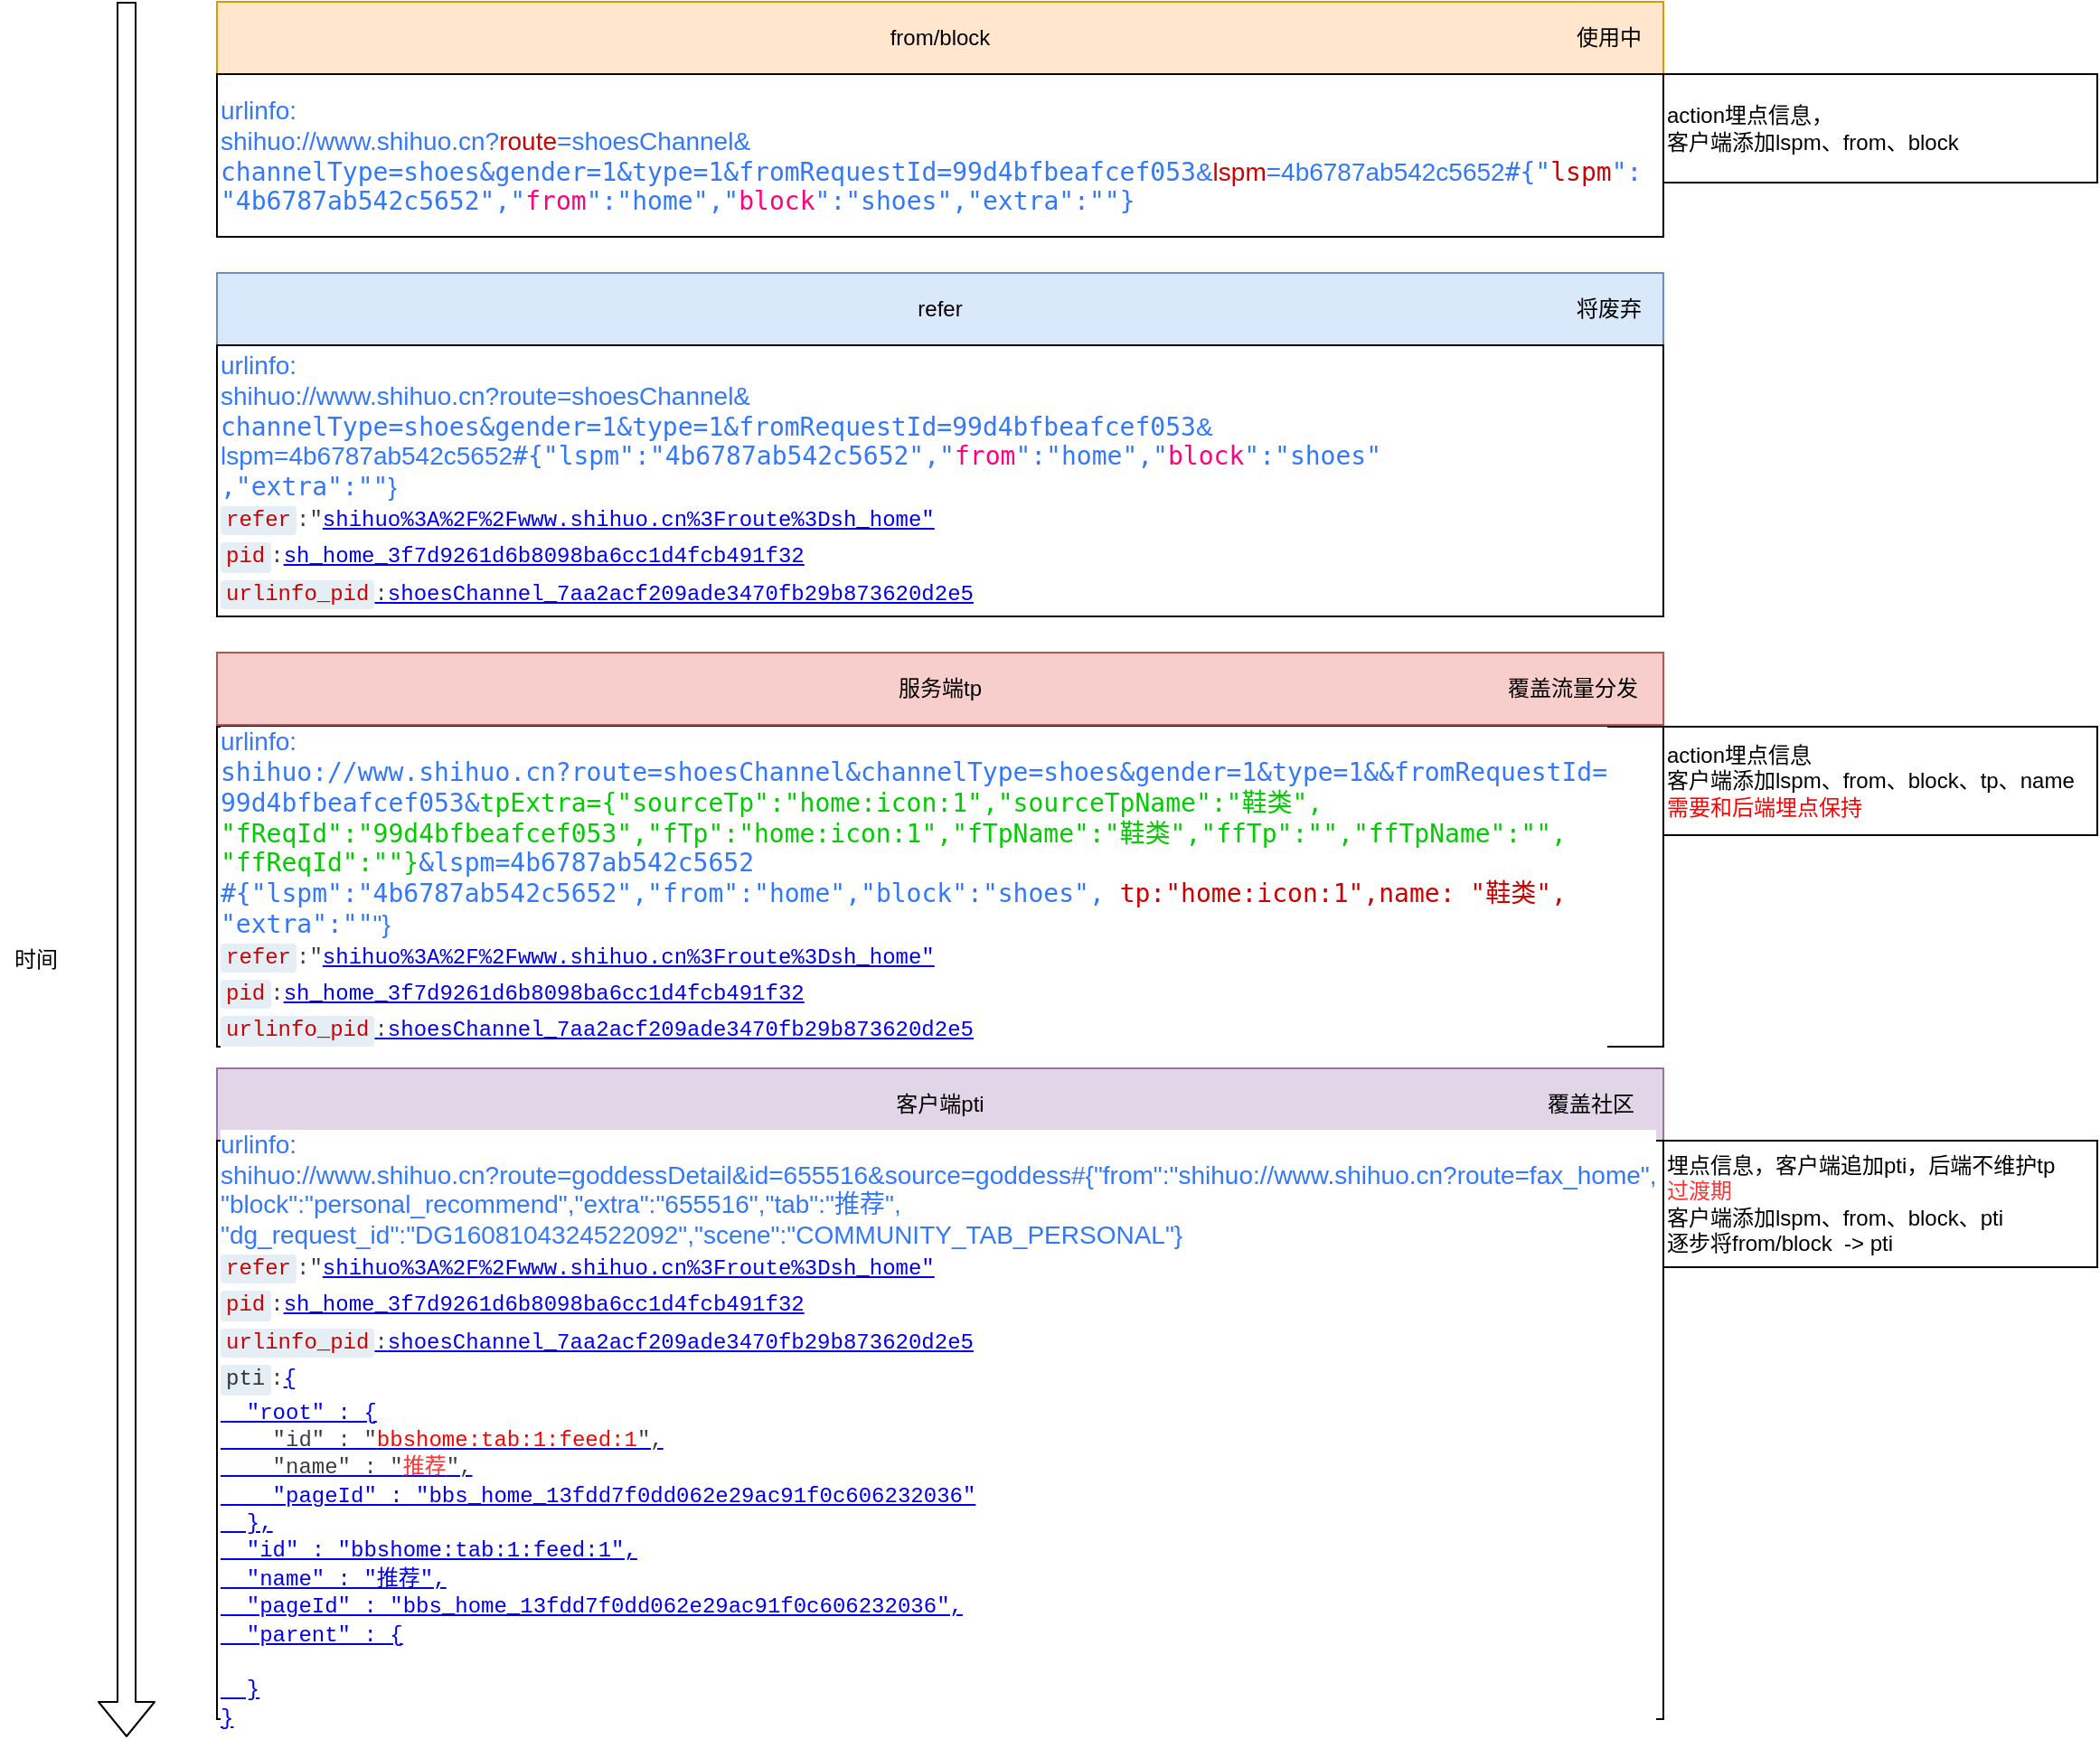 <mxfile version="14.0.3" type="github">
  <diagram id="xUHhYSMgkNHKWiF-0Hop" name="Page-1">
    <mxGraphModel dx="2253" dy="714" grid="1" gridSize="10" guides="1" tooltips="1" connect="1" arrows="1" fold="1" page="1" pageScale="1" pageWidth="827" pageHeight="1169" math="0" shadow="0">
      <root>
        <mxCell id="0" />
        <mxCell id="1" parent="0" />
        <mxCell id="vlLqHwzeVavDZOC4SfYF-1" value="from/block" style="rounded=0;whiteSpace=wrap;html=1;fillColor=#ffe6cc;strokeColor=#d79b00;" vertex="1" parent="1">
          <mxGeometry x="80" y="90" width="800" height="40" as="geometry" />
        </mxCell>
        <mxCell id="vlLqHwzeVavDZOC4SfYF-2" value="" style="shape=flexArrow;endArrow=classic;html=1;" edge="1" parent="1">
          <mxGeometry width="50" height="50" relative="1" as="geometry">
            <mxPoint x="30" y="90" as="sourcePoint" />
            <mxPoint x="30" y="1050" as="targetPoint" />
          </mxGeometry>
        </mxCell>
        <mxCell id="vlLqHwzeVavDZOC4SfYF-3" value="refer" style="rounded=0;whiteSpace=wrap;html=1;fillColor=#dae8fc;strokeColor=#6c8ebf;" vertex="1" parent="1">
          <mxGeometry x="80" y="240" width="800" height="40" as="geometry" />
        </mxCell>
        <mxCell id="vlLqHwzeVavDZOC4SfYF-4" value="服务端tp" style="rounded=0;whiteSpace=wrap;html=1;fillColor=#f8cecc;strokeColor=#b85450;" vertex="1" parent="1">
          <mxGeometry x="80" y="450" width="800" height="40" as="geometry" />
        </mxCell>
        <mxCell id="vlLqHwzeVavDZOC4SfYF-5" value="时间" style="text;html=1;strokeColor=none;fillColor=none;align=center;verticalAlign=middle;whiteSpace=wrap;rounded=0;" vertex="1" parent="1">
          <mxGeometry x="-40" y="610" width="40" height="20" as="geometry" />
        </mxCell>
        <mxCell id="vlLqHwzeVavDZOC4SfYF-6" value="客户端pti" style="rounded=0;whiteSpace=wrap;html=1;fillColor=#e1d5e7;strokeColor=#9673a6;" vertex="1" parent="1">
          <mxGeometry x="80" y="680" width="800" height="40" as="geometry" />
        </mxCell>
        <mxCell id="vlLqHwzeVavDZOC4SfYF-7" value="&lt;pre style=&quot;box-sizing: border-box ; font-size: 14px ; background-color: rgb(255 , 255 , 255) ; font-family: &amp;#34;pingfang sc&amp;#34; , &amp;#34;microsoft yahei&amp;#34; &amp;#34;important&amp;#34; ; overflow-wrap: break-word ; word-break: break-all ; padding: 0px ; margin-top: 0px ; margin-bottom: 0px ; background-image: none ; border: none ; color: rgb(50 , 120 , 251)&quot;&gt;&lt;span style=&quot;font-family: &amp;#34;helvetica&amp;#34; ; white-space: normal&quot;&gt;urlinfo:&lt;/span&gt;&lt;/pre&gt;&lt;pre style=&quot;box-sizing: border-box ; font-size: 14px ; background-color: rgb(255 , 255 , 255) ; overflow-wrap: break-word ; word-break: break-all ; padding: 0px ; margin-top: 0px ; margin-bottom: 0px ; background-image: none ; border: none&quot;&gt;&lt;span style=&quot;font-family: &amp;#34;helvetica&amp;#34; ; white-space: normal&quot;&gt;&lt;font color=&quot;#3278fb&quot;&gt;shihuo://www.shihuo.cn?&lt;/font&gt;&lt;font color=&quot;#cc0000&quot;&gt;route&lt;/font&gt;&lt;font color=&quot;#3278fb&quot;&gt;=shoesChannel&amp;amp;&lt;/font&gt;&lt;/span&gt;&lt;font color=&quot;#3278fb&quot;&gt;&lt;br&gt;&lt;/font&gt;&lt;/pre&gt;&lt;pre style=&quot;box-sizing: border-box ; font-size: 14px ; background-color: rgb(255 , 255 , 255) ; overflow-wrap: break-word ; word-break: break-all ; padding: 0px ; margin-top: 0px ; margin-bottom: 0px ; background-image: none ; border: none&quot;&gt;&lt;code style=&quot;color: rgb(50 , 120 , 251) ; box-sizing: border-box ; overflow-wrap: break-word ; word-break: break-all ; padding: 0px ; margin: 0px ; background: none ; border: none&quot;&gt;channelType=shoes&amp;amp;gender=1&amp;amp;type=1&lt;/code&gt;&lt;font color=&quot;#3278fb&quot;&gt;&amp;amp;fromRequestId=99d4bfbeafcef053&lt;/font&gt;&lt;span style=&quot;color: rgb(50 , 120 , 251) ; font-family: &amp;#34;helvetica&amp;#34; ; white-space: normal&quot;&gt;&amp;amp;&lt;/span&gt;&lt;span style=&quot;font-family: &amp;#34;helvetica&amp;#34; ; white-space: normal&quot;&gt;&lt;font color=&quot;#cc0000&quot;&gt;lspm&lt;/font&gt;&lt;/span&gt;&lt;span style=&quot;color: rgb(50 , 120 , 251) ; font-family: &amp;#34;helvetica&amp;#34; ; white-space: normal&quot;&gt;=4b6787ab542c5652&lt;/span&gt;&lt;font color=&quot;#3278fb&quot;&gt;#{&quot;&lt;/font&gt;&lt;font color=&quot;#cc0000&quot;&gt;lspm&lt;/font&gt;&lt;font color=&quot;#3278fb&quot;&gt;&quot;:&lt;/font&gt;&lt;/pre&gt;&lt;pre style=&quot;box-sizing: border-box ; font-size: 14px ; background-color: rgb(255 , 255 , 255) ; overflow-wrap: break-word ; word-break: break-all ; padding: 0px ; margin-top: 0px ; margin-bottom: 0px ; background-image: none ; border: none&quot;&gt;&lt;font color=&quot;#3278fb&quot;&gt;&quot;4b6787ab542c5652&quot;,&lt;/font&gt;&lt;code style=&quot;white-space: normal ; box-sizing: border-box ; overflow-wrap: break-word ; word-break: break-all ; padding: 0px ; margin: 0px ; background: none ; border: none&quot;&gt;&lt;font color=&quot;#3278fb&quot;&gt;&quot;&lt;/font&gt;&lt;font color=&quot;#ff0080&quot;&gt;from&lt;/font&gt;&lt;font color=&quot;#3278fb&quot;&gt;&quot;:&quot;home&quot;,&quot;&lt;/font&gt;&lt;font color=&quot;#ff0080&quot;&gt;block&lt;/font&gt;&lt;font color=&quot;#3278fb&quot;&gt;&quot;:&quot;shoes&quot;,&quot;extra&quot;:&quot;&quot;}&lt;/font&gt;&lt;/code&gt;&lt;/pre&gt;" style="rounded=0;whiteSpace=wrap;html=1;align=left;" vertex="1" parent="1">
          <mxGeometry x="80" y="130" width="800" height="90" as="geometry" />
        </mxCell>
        <mxCell id="vlLqHwzeVavDZOC4SfYF-8" value="使用中" style="text;html=1;strokeColor=none;fillColor=none;align=center;verticalAlign=middle;whiteSpace=wrap;rounded=0;" vertex="1" parent="1">
          <mxGeometry x="830" y="100" width="40" height="20" as="geometry" />
        </mxCell>
        <mxCell id="vlLqHwzeVavDZOC4SfYF-9" value="将废弃" style="text;html=1;strokeColor=none;fillColor=none;align=center;verticalAlign=middle;whiteSpace=wrap;rounded=0;" vertex="1" parent="1">
          <mxGeometry x="830" y="250" width="40" height="20" as="geometry" />
        </mxCell>
        <mxCell id="vlLqHwzeVavDZOC4SfYF-12" value="&lt;pre style=&quot;box-sizing: border-box ; font-size: 14px ; background-color: rgb(255 , 255 , 255) ; font-family: &amp;#34;pingfang sc&amp;#34; , &amp;#34;microsoft yahei&amp;#34; &amp;#34;important&amp;#34; ; overflow-wrap: break-word ; word-break: break-all ; padding: 0px ; margin-top: 0px ; margin-bottom: 0px ; background-image: none ; border: none ; color: rgb(50 , 120 , 251)&quot;&gt;&lt;span style=&quot;font-family: &amp;#34;helvetica&amp;#34;&quot;&gt;urlinfo:&lt;/span&gt;&lt;/pre&gt;&lt;pre style=&quot;box-sizing: border-box ; font-size: 14px ; background-color: rgb(255 , 255 , 255) ; font-family: &amp;#34;pingfang sc&amp;#34; , &amp;#34;microsoft yahei&amp;#34; &amp;#34;important&amp;#34; ; overflow-wrap: break-word ; word-break: break-all ; padding: 0px ; margin-top: 0px ; margin-bottom: 0px ; background-image: none ; border: none ; color: rgb(50 , 120 , 251)&quot;&gt;&lt;span style=&quot;font-family: &amp;#34;helvetica&amp;#34;&quot;&gt;shihuo://www.shihuo.cn?route=shoesChannel&amp;amp;&lt;/span&gt;&lt;br&gt;&lt;/pre&gt;&lt;pre style=&quot;box-sizing: border-box ; font-size: 14px ; background-color: rgb(255 , 255 , 255) ; overflow-wrap: break-word ; word-break: break-all ; padding: 0px ; margin-top: 0px ; margin-bottom: 0px ; background-image: none ; border: none&quot;&gt;&lt;code style=&quot;color: rgb(50 , 120 , 251) ; box-sizing: border-box ; overflow-wrap: break-word ; word-break: break-all ; padding: 0px ; margin: 0px ; background: none ; border: none&quot;&gt;channelType=shoes&amp;amp;gender=1&amp;amp;type=1&lt;/code&gt;&lt;font color=&quot;#3278fb&quot;&gt;&amp;amp;fromRequestId=99d4bfbeafcef053&lt;/font&gt;&lt;span style=&quot;color: rgb(50 , 120 , 251) ; font-family: &amp;#34;helvetica&amp;#34;&quot;&gt;&amp;amp;&lt;/span&gt;&lt;/pre&gt;&lt;pre style=&quot;box-sizing: border-box ; font-size: 14px ; background-color: rgb(255 , 255 , 255) ; overflow-wrap: break-word ; word-break: break-all ; padding: 0px ; margin-top: 0px ; margin-bottom: 0px ; background-image: none ; border: none&quot;&gt;&lt;span style=&quot;color: rgb(50 , 120 , 251) ; font-family: &amp;#34;helvetica&amp;#34;&quot;&gt;lspm=4b6787ab542c5652&lt;/span&gt;&lt;font color=&quot;#3278fb&quot;&gt;#{&quot;lspm&quot;:&quot;4b6787ab542c5652&quot;,&lt;/font&gt;&lt;code style=&quot;box-sizing: border-box ; overflow-wrap: break-word ; word-break: break-all ; padding: 0px ; margin: 0px ; background: none ; border: none&quot;&gt;&lt;font color=&quot;#3278fb&quot;&gt;&quot;&lt;/font&gt;&lt;font color=&quot;#ff0080&quot;&gt;from&lt;/font&gt;&lt;font color=&quot;#3278fb&quot;&gt;&quot;:&quot;home&quot;,&quot;&lt;/font&gt;&lt;font color=&quot;#ff0080&quot;&gt;block&lt;/font&gt;&lt;font color=&quot;#3278fb&quot;&gt;&quot;:&quot;shoes&quot;&lt;/font&gt;&lt;/code&gt;&lt;/pre&gt;&lt;pre style=&quot;box-sizing: border-box ; font-size: 14px ; background-color: rgb(255 , 255 , 255) ; overflow-wrap: break-word ; word-break: break-all ; padding: 0px ; margin-top: 0px ; margin-bottom: 0px ; background-image: none ; border: none&quot;&gt;&lt;code style=&quot;box-sizing: border-box ; overflow-wrap: break-word ; word-break: break-all ; padding: 0px ; margin: 0px ; background: none ; border: none&quot;&gt;&lt;font color=&quot;#3278fb&quot;&gt;,&quot;extra&quot;:&quot;&quot;&lt;/font&gt;&lt;font face=&quot;helvetica&quot; style=&quot;color: rgb(50 , 120 , 251)&quot;&gt;}&lt;/font&gt;&lt;/code&gt;&lt;/pre&gt;&lt;pre style=&quot;box-sizing: border-box ; font-size: 14px ; background-color: rgb(255 , 255 , 255) ; overflow-wrap: break-word ; word-break: break-all ; padding: 0px ; margin-top: 0px ; margin-bottom: 0px ; background-image: none ; border: none&quot;&gt;&lt;code style=&quot;box-sizing: border-box ; overflow-wrap: break-word ; word-break: break-all ; padding: 0px ; margin: 0px ; background: none ; border: none&quot;&gt;&lt;div class=&quot;dark-keys-color src-components-LogSearch-BaseSearch-RawLog-OriginMode-__keys__1hDhhL&quot; style=&quot;box-sizing: border-box ; display: inline-flex ; color: rgb(51 , 51 , 51) ; font-size: 12px ; background-color: rgba(0 , 86 , 144 , 0.1) ; border-radius: 2px ; margin: 2px 0px ; font-family: &amp;#34;roboto mono&amp;#34; , &amp;#34;consolas&amp;#34; , &amp;#34;menlo&amp;#34; , &amp;#34;courier&amp;#34; , monospace ; padding: 1px 3px&quot;&gt;&lt;br&gt;&lt;span style=&quot;color: rgb(204 , 0 , 0) ; white-space: normal&quot;&gt;refer&lt;/span&gt;&lt;/div&gt;&lt;span style=&quot;color: rgb(55 , 61 , 65) ; font-family: &amp;#34;roboto mono&amp;#34; , &amp;#34;consolas&amp;#34; , &amp;#34;menlo&amp;#34; , &amp;#34;courier&amp;#34; , monospace ; font-size: 12px&quot;&gt;:&quot;&lt;/span&gt;&lt;span class=&quot;normal-column-cell&quot; style=&quot;box-sizing: border-box ; padding: 0px ; color: rgb(55 , 61 , 65) ; font-family: &amp;#34;roboto mono&amp;#34; , &amp;#34;consolas&amp;#34; , &amp;#34;menlo&amp;#34; , &amp;#34;courier&amp;#34; , monospace ; font-size: 12px&quot;&gt;&lt;span style=&quot;box-sizing: border-box ; padding: 0px&quot;&gt;&lt;a class=&quot;link dark-text&quot; style=&quot;box-sizing: border-box ; background-color: transparent ; cursor: pointer ; padding: 0px ; margin: 0px&quot;&gt;&lt;span class=&quot;&quot; style=&quot;box-sizing: border-box ; padding: 0px&quot;&gt;shihuo%3A%2F%2Fwww.shihuo.cn%3Froute%3Dsh_home&quot;&lt;br&gt;&lt;/span&gt;&lt;/a&gt;&lt;/span&gt;&lt;/span&gt;&lt;div class=&quot;dark-keys-color src-components-LogSearch-BaseSearch-RawLog-OriginMode-__keys__1hDhhL&quot; style=&quot;box-sizing: border-box ; display: inline-flex ; font-size: 12px ; background-color: rgba(0 , 86 , 144 , 0.1) ; border-radius: 2px ; margin: 2px 0px ; font-family: &amp;#34;roboto mono&amp;#34; , &amp;#34;consolas&amp;#34; , &amp;#34;menlo&amp;#34; , &amp;#34;courier&amp;#34; , monospace ; padding: 1px 3px&quot;&gt;&lt;font color=&quot;#cc0000&quot;&gt;pid&lt;/font&gt;&lt;/div&gt;&lt;span style=&quot;color: rgb(55 , 61 , 65) ; font-family: &amp;#34;roboto mono&amp;#34; , &amp;#34;consolas&amp;#34; , &amp;#34;menlo&amp;#34; , &amp;#34;courier&amp;#34; , monospace ; font-size: 12px&quot;&gt;:&lt;/span&gt;&lt;span class=&quot;normal-column-cell&quot; style=&quot;box-sizing: border-box ; padding: 0px ; color: rgb(55 , 61 , 65) ; font-family: &amp;#34;roboto mono&amp;#34; , &amp;#34;consolas&amp;#34; , &amp;#34;menlo&amp;#34; , &amp;#34;courier&amp;#34; , monospace ; font-size: 12px&quot;&gt;&lt;span style=&quot;box-sizing: border-box ; padding: 0px&quot;&gt;&lt;a class=&quot;link dark-text&quot; style=&quot;box-sizing: border-box ; background-color: transparent ; cursor: pointer ; padding: 0px ; margin: 0px&quot;&gt;&lt;span class=&quot;&quot; style=&quot;box-sizing: border-box ; padding: 0px&quot;&gt;sh_home_3f7d9261d6b8098ba6cc1d4fcb491f32&lt;/span&gt;&lt;/a&gt;&lt;/span&gt;&lt;/span&gt;&lt;/code&gt;&lt;/pre&gt;&lt;pre style=&quot;box-sizing: border-box ; font-size: 14px ; background-color: rgb(255 , 255 , 255) ; overflow-wrap: break-word ; word-break: break-all ; padding: 0px ; margin-top: 0px ; margin-bottom: 0px ; background-image: none ; border: none&quot;&gt;&lt;code style=&quot;box-sizing: border-box ; overflow-wrap: break-word ; word-break: break-all ; padding: 0px ; margin: 0px ; background: none ; border: none&quot;&gt;&lt;span class=&quot;normal-column-cell&quot; style=&quot;box-sizing: border-box ; padding: 0px ; font-family: &amp;#34;roboto mono&amp;#34; , &amp;#34;consolas&amp;#34; , &amp;#34;menlo&amp;#34; , &amp;#34;courier&amp;#34; , monospace ; font-size: 12px&quot;&gt;&lt;span style=&quot;box-sizing: border-box ; padding: 0px&quot;&gt;&lt;a class=&quot;link dark-text&quot; style=&quot;box-sizing: border-box ; background-color: transparent ; cursor: pointer ; padding: 0px ; margin: 0px&quot;&gt;&lt;span class=&quot;&quot; style=&quot;box-sizing: border-box ; padding: 0px&quot;&gt;&lt;div class=&quot;dark-keys-color src-components-LogSearch-BaseSearch-RawLog-OriginMode-__keys__1hDhhL&quot; style=&quot;box-sizing: border-box ; display: inline-flex ; background-color: rgba(0 , 86 , 144 , 0.1) ; border-radius: 2px ; margin: 2px 0px ; font-family: &amp;#34;roboto mono&amp;#34; , &amp;#34;consolas&amp;#34; , &amp;#34;menlo&amp;#34; , &amp;#34;courier&amp;#34; , monospace ; padding: 1px 3px&quot;&gt;&lt;font color=&quot;#cc0000&quot;&gt;urlinfo_pid&lt;/font&gt;&lt;/div&gt;&lt;span style=&quot;color: rgb(55 , 61 , 65) ; font-family: &amp;#34;roboto mono&amp;#34; , &amp;#34;consolas&amp;#34; , &amp;#34;menlo&amp;#34; , &amp;#34;courier&amp;#34; , monospace&quot;&gt;:&lt;/span&gt;&lt;span class=&quot;normal-column-cell&quot; style=&quot;color: rgb(55 , 61 , 65) ; box-sizing: border-box ; padding: 0px ; font-family: &amp;#34;roboto mono&amp;#34; , &amp;#34;consolas&amp;#34; , &amp;#34;menlo&amp;#34; , &amp;#34;courier&amp;#34; , monospace&quot;&gt;&lt;span style=&quot;box-sizing: border-box ; padding: 0px&quot;&gt;&lt;/span&gt;&lt;/span&gt;&lt;/span&gt;&lt;/a&gt;&lt;a class=&quot;link dark-text&quot; style=&quot;box-sizing: border-box ; background-color: transparent ; cursor: pointer ; padding: 0px ; margin: 0px&quot;&gt;&lt;span class=&quot;&quot; style=&quot;box-sizing: border-box ; padding: 0px&quot;&gt;shoesChannel_7aa2acf209ade3470fb29b873620d2e5&lt;/span&gt;&lt;/a&gt;&lt;/span&gt;&lt;/span&gt;&lt;br&gt;&lt;/code&gt;&lt;/pre&gt;" style="rounded=0;whiteSpace=wrap;html=1;align=left;" vertex="1" parent="1">
          <mxGeometry x="80" y="280" width="800" height="150" as="geometry" />
        </mxCell>
        <mxCell id="vlLqHwzeVavDZOC4SfYF-13" value="&lt;pre style=&quot;box-sizing: border-box ; font-size: 14px ; background-color: rgb(255 , 255 , 255) ; font-family: &amp;#34;pingfang sc&amp;#34; , &amp;#34;microsoft yahei&amp;#34; &amp;#34;important&amp;#34; ; overflow-wrap: break-word ; word-break: break-all ; padding: 0px ; margin-top: 0px ; margin-bottom: 0px ; background-image: none ; border: none ; color: rgb(50 , 120 , 251)&quot;&gt;&lt;span style=&quot;font-family: &amp;#34;helvetica&amp;#34;&quot;&gt;urlinfo:&lt;/span&gt;&lt;/pre&gt;&lt;pre style=&quot;box-sizing: border-box ; font-size: 14px ; background-color: rgb(255 , 255 , 255) ; overflow-wrap: break-word ; word-break: break-all ; padding: 0px ; margin-top: 0px ; margin-bottom: 0px ; background-image: none ; border: none&quot;&gt;&lt;pre style=&quot;color: rgb(50 , 120 , 251) ; box-sizing: border-box ; overflow-wrap: break-word ; word-break: break-all ; padding: 0px ; margin-top: 0px ; margin-bottom: 0px ; background-image: none ; border: none&quot;&gt;&lt;code style=&quot;box-sizing: border-box ; overflow-wrap: break-word ; word-break: break-all ; padding: 0px ; margin: 0px ; background: none ; border: none&quot;&gt;shihuo://www.shihuo.cn?route=shoesChannel&amp;amp;channelType=shoes&amp;amp;gender=1&amp;amp;type=1&amp;amp;&lt;/code&gt;&amp;amp;fromRequestId=&lt;/pre&gt;&lt;pre style=&quot;box-sizing: border-box ; overflow-wrap: break-word ; word-break: break-all ; padding: 0px ; margin-top: 0px ; margin-bottom: 0px ; background-image: none ; border: none&quot;&gt;&lt;font color=&quot;#3278fb&quot;&gt;99d4bfbeafcef053&amp;amp;&lt;/font&gt;&lt;font color=&quot;#00cc00&quot;&gt;tpExtra={&quot;sourceTp&quot;:&quot;home:icon:1&quot;,&quot;sourceTpName&quot;:&quot;鞋类&quot;,&lt;/font&gt;&lt;/pre&gt;&lt;pre style=&quot;box-sizing: border-box ; overflow-wrap: break-word ; word-break: break-all ; padding: 0px ; margin-top: 0px ; margin-bottom: 0px ; background-image: none ; border: none&quot;&gt;&lt;font color=&quot;#00cc00&quot;&gt;&quot;fReqId&quot;:&quot;99d4bfbeafcef053&quot;,&quot;fTp&quot;:&quot;home:icon:1&quot;,&quot;fTpName&quot;:&quot;鞋类&quot;,&quot;ffTp&quot;:&quot;&quot;,&quot;ffTpName&quot;:&quot;&quot;,&lt;/font&gt;&lt;/pre&gt;&lt;pre style=&quot;box-sizing: border-box ; overflow-wrap: break-word ; word-break: break-all ; padding: 0px ; margin-top: 0px ; margin-bottom: 0px ; background-image: none ; border: none&quot;&gt;&lt;font color=&quot;#00cc00&quot;&gt;&quot;ffReqId&quot;:&quot;&quot;}&lt;/font&gt;&lt;font color=&quot;#3278fb&quot;&gt;&amp;amp;lspm=4b6787ab542c5652&lt;/font&gt;&lt;/pre&gt;&lt;pre style=&quot;box-sizing: border-box ; overflow-wrap: break-word ; word-break: break-all ; padding: 0px ; margin-top: 0px ; margin-bottom: 0px ; background-image: none ; border: none&quot;&gt;&lt;code style=&quot;color: rgb(50 , 120 , 251) ; box-sizing: border-box ; overflow-wrap: break-word ; word-break: break-all ; padding: 0px ; margin: 0px ; background: none ; border: none&quot;&gt;#{&quot;lspm&quot;:&quot;4b6787ab542c5652&quot;,&lt;/code&gt;&lt;code style=&quot;background: none ; box-sizing: border-box ; overflow-wrap: break-word ; word-break: break-all ; padding: 0px ; margin: 0px ; border: none&quot;&gt;&lt;font color=&quot;#3278fb&quot;&gt;&quot;from&quot;:&quot;home&quot;,&quot;block&quot;:&quot;shoes&quot;, &lt;/font&gt;&lt;font color=&quot;#cc0000&quot;&gt;tp:&quot;&lt;/font&gt;&lt;/code&gt;&lt;font color=&quot;#cc0000&quot;&gt;home:icon:1&lt;code style=&quot;background: none ; box-sizing: border-box ; overflow-wrap: break-word ; word-break: break-all ; padding: 0px ; margin: 0px ; border: none&quot;&gt;&quot;,name: &quot;&lt;/code&gt;鞋类&lt;/font&gt;&lt;code style=&quot;background: none ; box-sizing: border-box ; overflow-wrap: break-word ; word-break: break-all ; padding: 0px ; margin: 0px ; border: none&quot;&gt;&lt;font color=&quot;#cc0000&quot;&gt;&quot;,&lt;/font&gt;&lt;/code&gt;&lt;/pre&gt;&lt;pre style=&quot;box-sizing: border-box ; overflow-wrap: break-word ; word-break: break-all ; padding: 0px ; margin-top: 0px ; margin-bottom: 0px ; background-image: none ; border: none&quot;&gt;&lt;code style=&quot;background: none ; box-sizing: border-box ; overflow-wrap: break-word ; word-break: break-all ; padding: 0px ; margin: 0px ; border: none&quot;&gt;&lt;font color=&quot;#3278fb&quot;&gt;&quot;extra&quot;:&quot;&quot;&lt;/font&gt;&lt;/code&gt;&lt;span style=&quot;color: rgb(50 , 120 , 251) ; font-family: &amp;#34;helvetica&amp;#34;&quot;&gt;&quot;}&lt;/span&gt;&lt;/pre&gt;&lt;/pre&gt;&lt;pre style=&quot;box-sizing: border-box ; font-size: 14px ; background-color: rgb(255 , 255 , 255) ; overflow-wrap: break-word ; word-break: break-all ; padding: 0px ; margin-top: 0px ; margin-bottom: 0px ; background-image: none ; border: none&quot;&gt;&lt;code style=&quot;box-sizing: border-box ; overflow-wrap: break-word ; word-break: break-all ; padding: 0px ; margin: 0px ; background: none ; border: none&quot;&gt;&lt;div class=&quot;dark-keys-color src-components-LogSearch-BaseSearch-RawLog-OriginMode-__keys__1hDhhL&quot; style=&quot;box-sizing: border-box ; display: inline-flex ; color: rgb(51 , 51 , 51) ; font-size: 12px ; background-color: rgba(0 , 86 , 144 , 0.1) ; border-radius: 2px ; margin: 2px 0px ; font-family: &amp;#34;roboto mono&amp;#34; , &amp;#34;consolas&amp;#34; , &amp;#34;menlo&amp;#34; , &amp;#34;courier&amp;#34; , monospace ; padding: 1px 3px&quot;&gt;&lt;br&gt;&lt;span style=&quot;color: rgb(204 , 0 , 0)&quot;&gt;refer&lt;/span&gt;&lt;/div&gt;&lt;span style=&quot;color: rgb(55 , 61 , 65) ; font-family: &amp;#34;roboto mono&amp;#34; , &amp;#34;consolas&amp;#34; , &amp;#34;menlo&amp;#34; , &amp;#34;courier&amp;#34; , monospace ; font-size: 12px&quot;&gt;:&quot;&lt;/span&gt;&lt;span class=&quot;normal-column-cell&quot; style=&quot;box-sizing: border-box ; padding: 0px ; color: rgb(55 , 61 , 65) ; font-family: &amp;#34;roboto mono&amp;#34; , &amp;#34;consolas&amp;#34; , &amp;#34;menlo&amp;#34; , &amp;#34;courier&amp;#34; , monospace ; font-size: 12px&quot;&gt;&lt;span style=&quot;box-sizing: border-box ; padding: 0px&quot;&gt;&lt;a class=&quot;link dark-text&quot; style=&quot;box-sizing: border-box ; background-color: transparent ; cursor: pointer ; padding: 0px ; margin: 0px&quot;&gt;&lt;span class=&quot;&quot; style=&quot;box-sizing: border-box ; padding: 0px&quot;&gt;shihuo%3A%2F%2Fwww.shihuo.cn%3Froute%3Dsh_home&quot;&lt;br&gt;&lt;/span&gt;&lt;/a&gt;&lt;/span&gt;&lt;/span&gt;&lt;div class=&quot;dark-keys-color src-components-LogSearch-BaseSearch-RawLog-OriginMode-__keys__1hDhhL&quot; style=&quot;box-sizing: border-box ; display: inline-flex ; font-size: 12px ; background-color: rgba(0 , 86 , 144 , 0.1) ; border-radius: 2px ; margin: 2px 0px ; font-family: &amp;#34;roboto mono&amp;#34; , &amp;#34;consolas&amp;#34; , &amp;#34;menlo&amp;#34; , &amp;#34;courier&amp;#34; , monospace ; padding: 1px 3px&quot;&gt;&lt;font color=&quot;#cc0000&quot;&gt;pid&lt;/font&gt;&lt;/div&gt;&lt;span style=&quot;color: rgb(55 , 61 , 65) ; font-family: &amp;#34;roboto mono&amp;#34; , &amp;#34;consolas&amp;#34; , &amp;#34;menlo&amp;#34; , &amp;#34;courier&amp;#34; , monospace ; font-size: 12px&quot;&gt;:&lt;/span&gt;&lt;span class=&quot;normal-column-cell&quot; style=&quot;box-sizing: border-box ; padding: 0px ; color: rgb(55 , 61 , 65) ; font-family: &amp;#34;roboto mono&amp;#34; , &amp;#34;consolas&amp;#34; , &amp;#34;menlo&amp;#34; , &amp;#34;courier&amp;#34; , monospace ; font-size: 12px&quot;&gt;&lt;span style=&quot;box-sizing: border-box ; padding: 0px&quot;&gt;&lt;a class=&quot;link dark-text&quot; style=&quot;box-sizing: border-box ; background-color: transparent ; cursor: pointer ; padding: 0px ; margin: 0px&quot;&gt;&lt;span class=&quot;&quot; style=&quot;box-sizing: border-box ; padding: 0px&quot;&gt;sh_home_3f7d9261d6b8098ba6cc1d4fcb491f32&lt;/span&gt;&lt;/a&gt;&lt;/span&gt;&lt;/span&gt;&lt;/code&gt;&lt;/pre&gt;&lt;pre style=&quot;box-sizing: border-box ; font-size: 14px ; background-color: rgb(255 , 255 , 255) ; overflow-wrap: break-word ; word-break: break-all ; padding: 0px ; margin-top: 0px ; margin-bottom: 0px ; background-image: none ; border: none&quot;&gt;&lt;code style=&quot;box-sizing: border-box ; overflow-wrap: break-word ; word-break: break-all ; padding: 0px ; margin: 0px ; background: none ; border: none&quot;&gt;&lt;span class=&quot;normal-column-cell&quot; style=&quot;box-sizing: border-box ; padding: 0px ; font-family: &amp;#34;roboto mono&amp;#34; , &amp;#34;consolas&amp;#34; , &amp;#34;menlo&amp;#34; , &amp;#34;courier&amp;#34; , monospace ; font-size: 12px&quot;&gt;&lt;span style=&quot;box-sizing: border-box ; padding: 0px&quot;&gt;&lt;a class=&quot;link dark-text&quot; style=&quot;box-sizing: border-box ; background-color: transparent ; cursor: pointer ; padding: 0px ; margin: 0px&quot;&gt;&lt;span class=&quot;&quot; style=&quot;box-sizing: border-box ; padding: 0px&quot;&gt;&lt;div class=&quot;dark-keys-color src-components-LogSearch-BaseSearch-RawLog-OriginMode-__keys__1hDhhL&quot; style=&quot;box-sizing: border-box ; display: inline-flex ; background-color: rgba(0 , 86 , 144 , 0.1) ; border-radius: 2px ; margin: 2px 0px ; font-family: &amp;#34;roboto mono&amp;#34; , &amp;#34;consolas&amp;#34; , &amp;#34;menlo&amp;#34; , &amp;#34;courier&amp;#34; , monospace ; padding: 1px 3px&quot;&gt;&lt;font color=&quot;#cc0000&quot;&gt;urlinfo_pid&lt;/font&gt;&lt;/div&gt;&lt;span style=&quot;color: rgb(55 , 61 , 65) ; font-family: &amp;#34;roboto mono&amp;#34; , &amp;#34;consolas&amp;#34; , &amp;#34;menlo&amp;#34; , &amp;#34;courier&amp;#34; , monospace&quot;&gt;:&lt;/span&gt;&lt;span class=&quot;normal-column-cell&quot; style=&quot;color: rgb(55 , 61 , 65) ; box-sizing: border-box ; padding: 0px ; font-family: &amp;#34;roboto mono&amp;#34; , &amp;#34;consolas&amp;#34; , &amp;#34;menlo&amp;#34; , &amp;#34;courier&amp;#34; , monospace&quot;&gt;&lt;span style=&quot;box-sizing: border-box ; padding: 0px&quot;&gt;&lt;/span&gt;&lt;/span&gt;&lt;/span&gt;&lt;/a&gt;&lt;a class=&quot;link dark-text&quot; style=&quot;box-sizing: border-box ; background-color: transparent ; cursor: pointer ; padding: 0px ; margin: 0px&quot;&gt;&lt;span class=&quot;&quot; style=&quot;box-sizing: border-box ; padding: 0px&quot;&gt;shoesChannel_7aa2acf209ade3470fb29b873620d2e5&lt;/span&gt;&lt;/a&gt;&lt;/span&gt;&lt;/span&gt;&lt;br&gt;&lt;/code&gt;&lt;/pre&gt;" style="rounded=0;whiteSpace=wrap;html=1;align=left;" vertex="1" parent="1">
          <mxGeometry x="80" y="491" width="800" height="177" as="geometry" />
        </mxCell>
        <mxCell id="vlLqHwzeVavDZOC4SfYF-14" value="&lt;pre style=&quot;font-style: normal ; font-weight: 400 ; letter-spacing: normal ; text-align: left ; text-indent: 0px ; text-transform: none ; word-spacing: 0px ; box-sizing: border-box ; font-size: 14px ; background-color: rgb(255 , 255 , 255) ; overflow-wrap: break-word ; word-break: break-all ; padding: 0px ; margin-top: 0px ; margin-bottom: 0px ; background-image: none ; border: none ; color: rgb(50 , 120 , 251)&quot;&gt;&lt;span style=&quot;font-family: &amp;#34;helvetica&amp;#34;&quot;&gt;urlinfo:&lt;/span&gt;&lt;/pre&gt;&lt;pre style=&quot;text-align: left ; text-indent: 0px ; box-sizing: border-box ; background-color: rgb(255 , 255 , 255) ; overflow-wrap: break-word ; word-break: break-all ; padding: 0px ; margin-top: 0px ; margin-bottom: 0px ; background-image: none ; border: none&quot;&gt;&lt;font color=&quot;#3278fb&quot; face=&quot;helvetica&quot;&gt;&lt;span style=&quot;font-size: 14px&quot;&gt;shihuo://www.shihuo.cn?route=goddessDetail&amp;amp;id=655516&amp;amp;source=goddess#{&quot;from&quot;:&quot;shihuo://www.shihuo.cn?route=fax_home&quot;,&lt;/span&gt;&lt;/font&gt;&lt;/pre&gt;&lt;pre style=&quot;text-align: left ; text-indent: 0px ; box-sizing: border-box ; background-color: rgb(255 , 255 , 255) ; overflow-wrap: break-word ; word-break: break-all ; padding: 0px ; margin-top: 0px ; margin-bottom: 0px ; background-image: none ; border: none&quot;&gt;&lt;font color=&quot;#3278fb&quot; face=&quot;helvetica&quot;&gt;&lt;span style=&quot;font-size: 14px&quot;&gt;&quot;block&quot;:&quot;personal_recommend&quot;,&quot;extra&quot;:&quot;655516&quot;,&quot;tab&quot;:&quot;推荐&quot;,&lt;/span&gt;&lt;/font&gt;&lt;/pre&gt;&lt;pre style=&quot;text-align: left ; text-indent: 0px ; box-sizing: border-box ; background-color: rgb(255 , 255 , 255) ; overflow-wrap: break-word ; word-break: break-all ; padding: 0px ; margin-top: 0px ; margin-bottom: 0px ; background-image: none ; border: none&quot;&gt;&lt;font color=&quot;#3278fb&quot; face=&quot;helvetica&quot;&gt;&lt;span style=&quot;font-size: 14px&quot;&gt;&quot;dg_request_id&quot;:&quot;DG1608104324522092&quot;,&quot;scene&quot;:&quot;COMMUNITY_TAB_PERSONAL&quot;}&lt;br&gt;&lt;/span&gt;&lt;/font&gt;&lt;/pre&gt;&lt;pre style=&quot;color: rgb(0 , 0 , 0) ; font-style: normal ; font-weight: 400 ; letter-spacing: normal ; text-align: left ; text-indent: 0px ; text-transform: none ; word-spacing: 0px ; box-sizing: border-box ; font-size: 14px ; background-color: rgb(255 , 255 , 255) ; overflow-wrap: break-word ; word-break: break-all ; padding: 0px ; margin-top: 0px ; margin-bottom: 0px ; background-image: none ; border: none&quot;&gt;&lt;code style=&quot;box-sizing: border-box ; overflow-wrap: break-word ; word-break: break-all ; padding: 0px ; margin: 0px ; background: none ; border: none&quot;&gt;&lt;div class=&quot;dark-keys-color src-components-LogSearch-BaseSearch-RawLog-OriginMode-__keys__1hDhhL&quot; style=&quot;box-sizing: border-box ; display: inline-flex ; color: rgb(51 , 51 , 51) ; font-size: 12px ; background-color: rgba(0 , 86 , 144 , 0.1) ; border-radius: 2px ; margin: 2px 0px ; font-family: &amp;#34;roboto mono&amp;#34; , &amp;#34;consolas&amp;#34; , &amp;#34;menlo&amp;#34; , &amp;#34;courier&amp;#34; , monospace ; padding: 1px 3px&quot;&gt;&lt;br&gt;&lt;span style=&quot;color: rgb(204 , 0 , 0)&quot;&gt;refer&lt;/span&gt;&lt;/div&gt;&lt;span style=&quot;color: rgb(55 , 61 , 65) ; font-family: &amp;#34;roboto mono&amp;#34; , &amp;#34;consolas&amp;#34; , &amp;#34;menlo&amp;#34; , &amp;#34;courier&amp;#34; , monospace ; font-size: 12px&quot;&gt;:&quot;&lt;/span&gt;&lt;span class=&quot;normal-column-cell&quot; style=&quot;box-sizing: border-box ; padding: 0px ; color: rgb(55 , 61 , 65) ; font-family: &amp;#34;roboto mono&amp;#34; , &amp;#34;consolas&amp;#34; , &amp;#34;menlo&amp;#34; , &amp;#34;courier&amp;#34; , monospace ; font-size: 12px&quot;&gt;&lt;span style=&quot;box-sizing: border-box ; padding: 0px&quot;&gt;&lt;a class=&quot;link dark-text&quot; style=&quot;box-sizing: border-box ; background-color: transparent ; cursor: pointer ; padding: 0px ; margin: 0px&quot;&gt;&lt;span class=&quot;&quot; style=&quot;box-sizing: border-box ; padding: 0px&quot;&gt;shihuo%3A%2F%2Fwww.shihuo.cn%3Froute%3Dsh_home&quot;&lt;br&gt;&lt;/span&gt;&lt;/a&gt;&lt;/span&gt;&lt;/span&gt;&lt;div class=&quot;dark-keys-color src-components-LogSearch-BaseSearch-RawLog-OriginMode-__keys__1hDhhL&quot; style=&quot;box-sizing: border-box ; display: inline-flex ; font-size: 12px ; background-color: rgba(0 , 86 , 144 , 0.1) ; border-radius: 2px ; margin: 2px 0px ; font-family: &amp;#34;roboto mono&amp;#34; , &amp;#34;consolas&amp;#34; , &amp;#34;menlo&amp;#34; , &amp;#34;courier&amp;#34; , monospace ; padding: 1px 3px&quot;&gt;&lt;font color=&quot;#cc0000&quot;&gt;pid&lt;/font&gt;&lt;/div&gt;&lt;span style=&quot;color: rgb(55 , 61 , 65) ; font-family: &amp;#34;roboto mono&amp;#34; , &amp;#34;consolas&amp;#34; , &amp;#34;menlo&amp;#34; , &amp;#34;courier&amp;#34; , monospace ; font-size: 12px&quot;&gt;:&lt;/span&gt;&lt;span class=&quot;normal-column-cell&quot; style=&quot;box-sizing: border-box ; padding: 0px ; color: rgb(55 , 61 , 65) ; font-family: &amp;#34;roboto mono&amp;#34; , &amp;#34;consolas&amp;#34; , &amp;#34;menlo&amp;#34; , &amp;#34;courier&amp;#34; , monospace ; font-size: 12px&quot;&gt;&lt;span style=&quot;box-sizing: border-box ; padding: 0px&quot;&gt;&lt;a class=&quot;link dark-text&quot; style=&quot;box-sizing: border-box ; background-color: transparent ; cursor: pointer ; padding: 0px ; margin: 0px&quot;&gt;&lt;span class=&quot;&quot; style=&quot;box-sizing: border-box ; padding: 0px&quot;&gt;sh_home_3f7d9261d6b8098ba6cc1d4fcb491f32&lt;/span&gt;&lt;/a&gt;&lt;/span&gt;&lt;/span&gt;&lt;/code&gt;&lt;/pre&gt;&lt;pre style=&quot;color: rgb(0 , 0 , 0) ; font-style: normal ; font-weight: 400 ; letter-spacing: normal ; text-align: left ; text-indent: 0px ; text-transform: none ; word-spacing: 0px ; box-sizing: border-box ; font-size: 14px ; background-color: rgb(255 , 255 , 255) ; overflow-wrap: break-word ; word-break: break-all ; padding: 0px ; margin-top: 0px ; margin-bottom: 0px ; background-image: none ; border: none&quot;&gt;&lt;code style=&quot;box-sizing: border-box ; overflow-wrap: break-word ; word-break: break-all ; padding: 0px ; margin: 0px ; background: none ; border: none&quot;&gt;&lt;span class=&quot;normal-column-cell&quot; style=&quot;box-sizing: border-box ; padding: 0px ; font-family: &amp;#34;roboto mono&amp;#34; , &amp;#34;consolas&amp;#34; , &amp;#34;menlo&amp;#34; , &amp;#34;courier&amp;#34; , monospace ; font-size: 12px&quot;&gt;&lt;span style=&quot;box-sizing: border-box ; padding: 0px&quot;&gt;&lt;a class=&quot;link dark-text&quot; style=&quot;box-sizing: border-box ; background-color: transparent ; cursor: pointer ; padding: 0px ; margin: 0px&quot;&gt;&lt;span class=&quot;&quot; style=&quot;box-sizing: border-box ; padding: 0px&quot;&gt;&lt;div class=&quot;dark-keys-color src-components-LogSearch-BaseSearch-RawLog-OriginMode-__keys__1hDhhL&quot; style=&quot;box-sizing: border-box ; display: inline-flex ; background-color: rgba(0 , 86 , 144 , 0.1) ; border-radius: 2px ; margin: 2px 0px ; font-family: &amp;#34;roboto mono&amp;#34; , &amp;#34;consolas&amp;#34; , &amp;#34;menlo&amp;#34; , &amp;#34;courier&amp;#34; , monospace ; padding: 1px 3px&quot;&gt;&lt;font color=&quot;#cc0000&quot;&gt;urlinfo_pid&lt;/font&gt;&lt;/div&gt;&lt;span style=&quot;color: rgb(55 , 61 , 65) ; font-family: &amp;#34;roboto mono&amp;#34; , &amp;#34;consolas&amp;#34; , &amp;#34;menlo&amp;#34; , &amp;#34;courier&amp;#34; , monospace&quot;&gt;:&lt;/span&gt;&lt;span class=&quot;normal-column-cell&quot; style=&quot;color: rgb(55 , 61 , 65) ; box-sizing: border-box ; padding: 0px ; font-family: &amp;#34;roboto mono&amp;#34; , &amp;#34;consolas&amp;#34; , &amp;#34;menlo&amp;#34; , &amp;#34;courier&amp;#34; , monospace&quot;&gt;&lt;span style=&quot;box-sizing: border-box ; padding: 0px&quot;&gt;&lt;/span&gt;&lt;/span&gt;&lt;/span&gt;&lt;/a&gt;&lt;a class=&quot;link dark-text&quot; style=&quot;box-sizing: border-box ; background-color: transparent ; cursor: pointer ; padding: 0px ; margin: 0px&quot;&gt;&lt;span class=&quot;&quot; style=&quot;box-sizing: border-box ; padding: 0px&quot;&gt;shoesChannel_7aa2acf209ade3470fb29b873620d2e5&lt;/span&gt;&lt;/a&gt;&lt;/span&gt;&lt;/span&gt;&lt;/code&gt;&lt;/pre&gt;&lt;pre style=&quot;font-style: normal ; font-weight: 400 ; letter-spacing: normal ; text-align: left ; text-indent: 0px ; text-transform: none ; word-spacing: 0px ; box-sizing: border-box ; background-color: rgb(255 , 255 , 255) ; overflow-wrap: break-word ; word-break: break-all ; padding: 0px ; margin-top: 0px ; margin-bottom: 0px ; background-image: none ; border: none&quot;&gt;&lt;div class=&quot;dark-keys-color src-components-LogSearch-BaseSearch-RawLog-OriginMode-__keys__1hDhhL&quot; style=&quot;color: rgb(51 , 51 , 51) ; box-sizing: border-box ; display: inline-flex ; background-color: rgba(0 , 86 , 144 , 0.1) ; border-radius: 2px ; margin: 2px 0px ; font-family: &amp;#34;roboto mono&amp;#34; , &amp;#34;consolas&amp;#34; , &amp;#34;menlo&amp;#34; , &amp;#34;courier&amp;#34; , monospace ; padding: 1px 3px&quot;&gt;pti&lt;/div&gt;&lt;span style=&quot;color: rgb(55 , 61 , 65) ; font-family: &amp;#34;roboto mono&amp;#34; , &amp;#34;consolas&amp;#34; , &amp;#34;menlo&amp;#34; , &amp;#34;courier&amp;#34; , monospace&quot;&gt;:&lt;/span&gt;&lt;span class=&quot;normal-column-cell&quot; style=&quot;box-sizing: border-box ; padding: 0px ; font-family: &amp;#34;roboto mono&amp;#34; , &amp;#34;consolas&amp;#34; , &amp;#34;menlo&amp;#34; , &amp;#34;courier&amp;#34; , monospace&quot;&gt;&lt;span style=&quot;color: rgb(55 , 61 , 65) ; box-sizing: border-box ; padding: 0px&quot;&gt;&lt;a class=&quot;link dark-text&quot; style=&quot;box-sizing: border-box ; background-color: transparent ; cursor: pointer ; padding: 0px ; margin: 0px&quot;&gt;&lt;span class=&quot;&quot; style=&quot;box-sizing: border-box ; padding: 0px&quot;&gt;{&lt;/span&gt;&lt;/a&gt;&lt;br style=&quot;box-sizing: border-box&quot;&gt;&lt;/span&gt;&lt;span style=&quot;color: rgb(55 , 61 , 65) ; box-sizing: border-box ; padding: 0px&quot;&gt;&lt;a class=&quot;link dark-text&quot; style=&quot;box-sizing: border-box ; background-color: transparent ; cursor: pointer ; padding: 0px ; margin: 0px&quot;&gt;&lt;span class=&quot;&quot; style=&quot;box-sizing: border-box ; padding: 0px&quot;&gt;  &quot;root&quot; : {&lt;/span&gt;&lt;/a&gt;&lt;br style=&quot;box-sizing: border-box&quot;&gt;&lt;/span&gt;&lt;span style=&quot;box-sizing: border-box ; padding: 0px&quot;&gt;&lt;a class=&quot;link dark-text&quot; style=&quot;box-sizing: border-box ; background-color: transparent ; cursor: pointer ; padding: 0px ; margin: 0px&quot;&gt;&lt;span class=&quot;&quot; style=&quot;box-sizing: border-box ; padding: 0px&quot;&gt;&lt;font color=&quot;#373d41&quot;&gt;    &quot;id&quot; : &quot;&lt;/font&gt;&lt;font color=&quot;#ff0000&quot;&gt;bbshome:tab:1:feed:1&lt;/font&gt;&lt;font color=&quot;#373d41&quot;&gt;&quot;,&lt;/font&gt;&lt;/span&gt;&lt;/a&gt;&lt;font color=&quot;#373d41&quot;&gt;&lt;br style=&quot;box-sizing: border-box&quot;&gt;&lt;/font&gt;&lt;/span&gt;&lt;span style=&quot;box-sizing: border-box ; padding: 0px&quot;&gt;&lt;a class=&quot;link dark-text&quot; style=&quot;box-sizing: border-box ; background-color: transparent ; cursor: pointer ; padding: 0px ; margin: 0px&quot;&gt;&lt;span class=&quot;&quot; style=&quot;box-sizing: border-box ; padding: 0px&quot;&gt;&lt;font color=&quot;#373d41&quot;&gt;    &quot;name&quot; : &quot;&lt;/font&gt;&lt;font color=&quot;#ff3333&quot;&gt;推荐&lt;/font&gt;&lt;font color=&quot;#373d41&quot;&gt;&quot;,&lt;/font&gt;&lt;/span&gt;&lt;/a&gt;&lt;font color=&quot;#373d41&quot;&gt;&lt;br style=&quot;box-sizing: border-box&quot;&gt;&lt;/font&gt;&lt;/span&gt;&lt;span style=&quot;color: rgb(55 , 61 , 65) ; box-sizing: border-box ; padding: 0px&quot;&gt;&lt;a class=&quot;link dark-text&quot; style=&quot;box-sizing: border-box ; background-color: transparent ; cursor: pointer ; padding: 0px ; margin: 0px&quot;&gt;&lt;span class=&quot;&quot; style=&quot;box-sizing: border-box ; padding: 0px&quot;&gt;    &quot;pageId&quot; : &quot;bbs_home_13fdd7f0dd062e29ac91f0c606232036&quot;&lt;/span&gt;&lt;/a&gt;&lt;br style=&quot;box-sizing: border-box&quot;&gt;&lt;/span&gt;&lt;span style=&quot;color: rgb(55 , 61 , 65) ; box-sizing: border-box ; padding: 0px&quot;&gt;&lt;a class=&quot;link dark-text&quot; style=&quot;box-sizing: border-box ; background-color: transparent ; cursor: pointer ; padding: 0px ; margin: 0px&quot;&gt;&lt;span class=&quot;&quot; style=&quot;box-sizing: border-box ; padding: 0px&quot;&gt;  },&lt;/span&gt;&lt;/a&gt;&lt;br style=&quot;box-sizing: border-box&quot;&gt;&lt;/span&gt;&lt;span style=&quot;color: rgb(55 , 61 , 65) ; box-sizing: border-box ; padding: 0px&quot;&gt;&lt;a class=&quot;link dark-text&quot; style=&quot;box-sizing: border-box ; background-color: transparent ; cursor: pointer ; padding: 0px ; margin: 0px&quot;&gt;&lt;span class=&quot;&quot; style=&quot;box-sizing: border-box ; padding: 0px&quot;&gt;  &quot;id&quot; : &quot;bbshome:tab:1:feed:1&quot;,&lt;/span&gt;&lt;/a&gt;&lt;br style=&quot;box-sizing: border-box&quot;&gt;&lt;/span&gt;&lt;span style=&quot;color: rgb(55 , 61 , 65) ; box-sizing: border-box ; padding: 0px&quot;&gt;&lt;a class=&quot;link dark-text&quot; style=&quot;box-sizing: border-box ; background-color: transparent ; cursor: pointer ; padding: 0px ; margin: 0px&quot;&gt;&lt;span class=&quot;&quot; style=&quot;box-sizing: border-box ; padding: 0px&quot;&gt;  &quot;name&quot; : &quot;推荐&quot;,&lt;/span&gt;&lt;/a&gt;&lt;br style=&quot;box-sizing: border-box&quot;&gt;&lt;/span&gt;&lt;span style=&quot;color: rgb(55 , 61 , 65) ; box-sizing: border-box ; padding: 0px&quot;&gt;&lt;a class=&quot;link dark-text&quot; style=&quot;box-sizing: border-box ; background-color: transparent ; cursor: pointer ; padding: 0px ; margin: 0px&quot;&gt;&lt;span class=&quot;&quot; style=&quot;box-sizing: border-box ; padding: 0px&quot;&gt;  &quot;pageId&quot; : &quot;bbs_home_13fdd7f0dd062e29ac91f0c606232036&quot;,&lt;/span&gt;&lt;/a&gt;&lt;br style=&quot;box-sizing: border-box&quot;&gt;&lt;/span&gt;&lt;span style=&quot;color: rgb(55 , 61 , 65) ; box-sizing: border-box ; padding: 0px&quot;&gt;&lt;a class=&quot;link dark-text&quot; style=&quot;box-sizing: border-box ; background-color: transparent ; cursor: pointer ; padding: 0px ; margin: 0px&quot;&gt;&lt;span class=&quot;&quot; style=&quot;box-sizing: border-box ; padding: 0px&quot;&gt;  &quot;parent&quot; : {&lt;/span&gt;&lt;/a&gt;&lt;br style=&quot;box-sizing: border-box&quot;&gt;&lt;/span&gt;&lt;span style=&quot;color: rgb(55 , 61 , 65) ; box-sizing: border-box ; padding: 0px&quot;&gt;&lt;a class=&quot;link dark-text&quot; style=&quot;box-sizing: border-box ; background-color: transparent ; cursor: pointer ; padding: 0px ; margin: 0px&quot;&gt;&lt;span class=&quot;&quot; style=&quot;box-sizing: border-box ; padding: 0px&quot;&gt;&lt;/span&gt;&lt;/a&gt;&lt;br style=&quot;box-sizing: border-box&quot;&gt;&lt;/span&gt;&lt;span style=&quot;color: rgb(55 , 61 , 65) ; box-sizing: border-box ; padding: 0px&quot;&gt;&lt;a class=&quot;link dark-text&quot; style=&quot;box-sizing: border-box ; background-color: transparent ; cursor: pointer ; padding: 0px ; margin: 0px&quot;&gt;&lt;span class=&quot;&quot; style=&quot;box-sizing: border-box ; padding: 0px&quot;&gt;  }&lt;/span&gt;&lt;/a&gt;&lt;br style=&quot;box-sizing: border-box&quot;&gt;&lt;/span&gt;&lt;span style=&quot;color: rgb(55 , 61 , 65) ; box-sizing: border-box ; padding: 0px&quot;&gt;&lt;a class=&quot;link dark-text&quot; style=&quot;box-sizing: border-box ; background-color: transparent ; cursor: pointer ; padding: 0px ; margin: 0px&quot;&gt;&lt;span class=&quot;&quot; style=&quot;box-sizing: border-box ; padding: 0px&quot;&gt;}&lt;/span&gt;&lt;/a&gt;&lt;/span&gt;&lt;/span&gt;&lt;br&gt;&lt;/pre&gt;" style="rounded=0;whiteSpace=wrap;html=1;align=left;" vertex="1" parent="1">
          <mxGeometry x="80" y="720" width="800" height="320" as="geometry" />
        </mxCell>
        <mxCell id="vlLqHwzeVavDZOC4SfYF-18" value="覆盖社区" style="text;html=1;strokeColor=none;fillColor=none;align=center;verticalAlign=middle;whiteSpace=wrap;rounded=0;" vertex="1" parent="1">
          <mxGeometry x="810" y="690" width="60" height="20" as="geometry" />
        </mxCell>
        <mxCell id="vlLqHwzeVavDZOC4SfYF-19" value="覆盖流量分发" style="text;html=1;strokeColor=none;fillColor=none;align=center;verticalAlign=middle;whiteSpace=wrap;rounded=0;" vertex="1" parent="1">
          <mxGeometry x="790" y="460" width="80" height="20" as="geometry" />
        </mxCell>
        <mxCell id="vlLqHwzeVavDZOC4SfYF-22" value="action埋点信息&lt;br&gt;客户端添加lspm、from、block、tp、name&lt;br&gt;&lt;font color=&quot;#ff0000&quot;&gt;需要和后端埋点保持&lt;/font&gt;" style="rounded=0;whiteSpace=wrap;html=1;align=left;" vertex="1" parent="1">
          <mxGeometry x="880" y="491" width="240" height="60" as="geometry" />
        </mxCell>
        <mxCell id="vlLqHwzeVavDZOC4SfYF-23" value="埋点信息，客户端追加pti，后端不维护tp&lt;br&gt;&lt;font color=&quot;#ff3333&quot;&gt;过渡期&lt;/font&gt;&lt;br&gt;客户端添加lspm、from、block、pti&lt;br&gt;逐步将from/block&amp;nbsp; -&amp;gt; pti" style="rounded=0;whiteSpace=wrap;html=1;align=left;" vertex="1" parent="1">
          <mxGeometry x="880" y="720" width="240" height="70" as="geometry" />
        </mxCell>
        <mxCell id="vlLqHwzeVavDZOC4SfYF-24" value="action埋点信息，&lt;br&gt;客户端添加lspm、from、block" style="rounded=0;whiteSpace=wrap;html=1;align=left;" vertex="1" parent="1">
          <mxGeometry x="880" y="130" width="240" height="60" as="geometry" />
        </mxCell>
      </root>
    </mxGraphModel>
  </diagram>
</mxfile>
